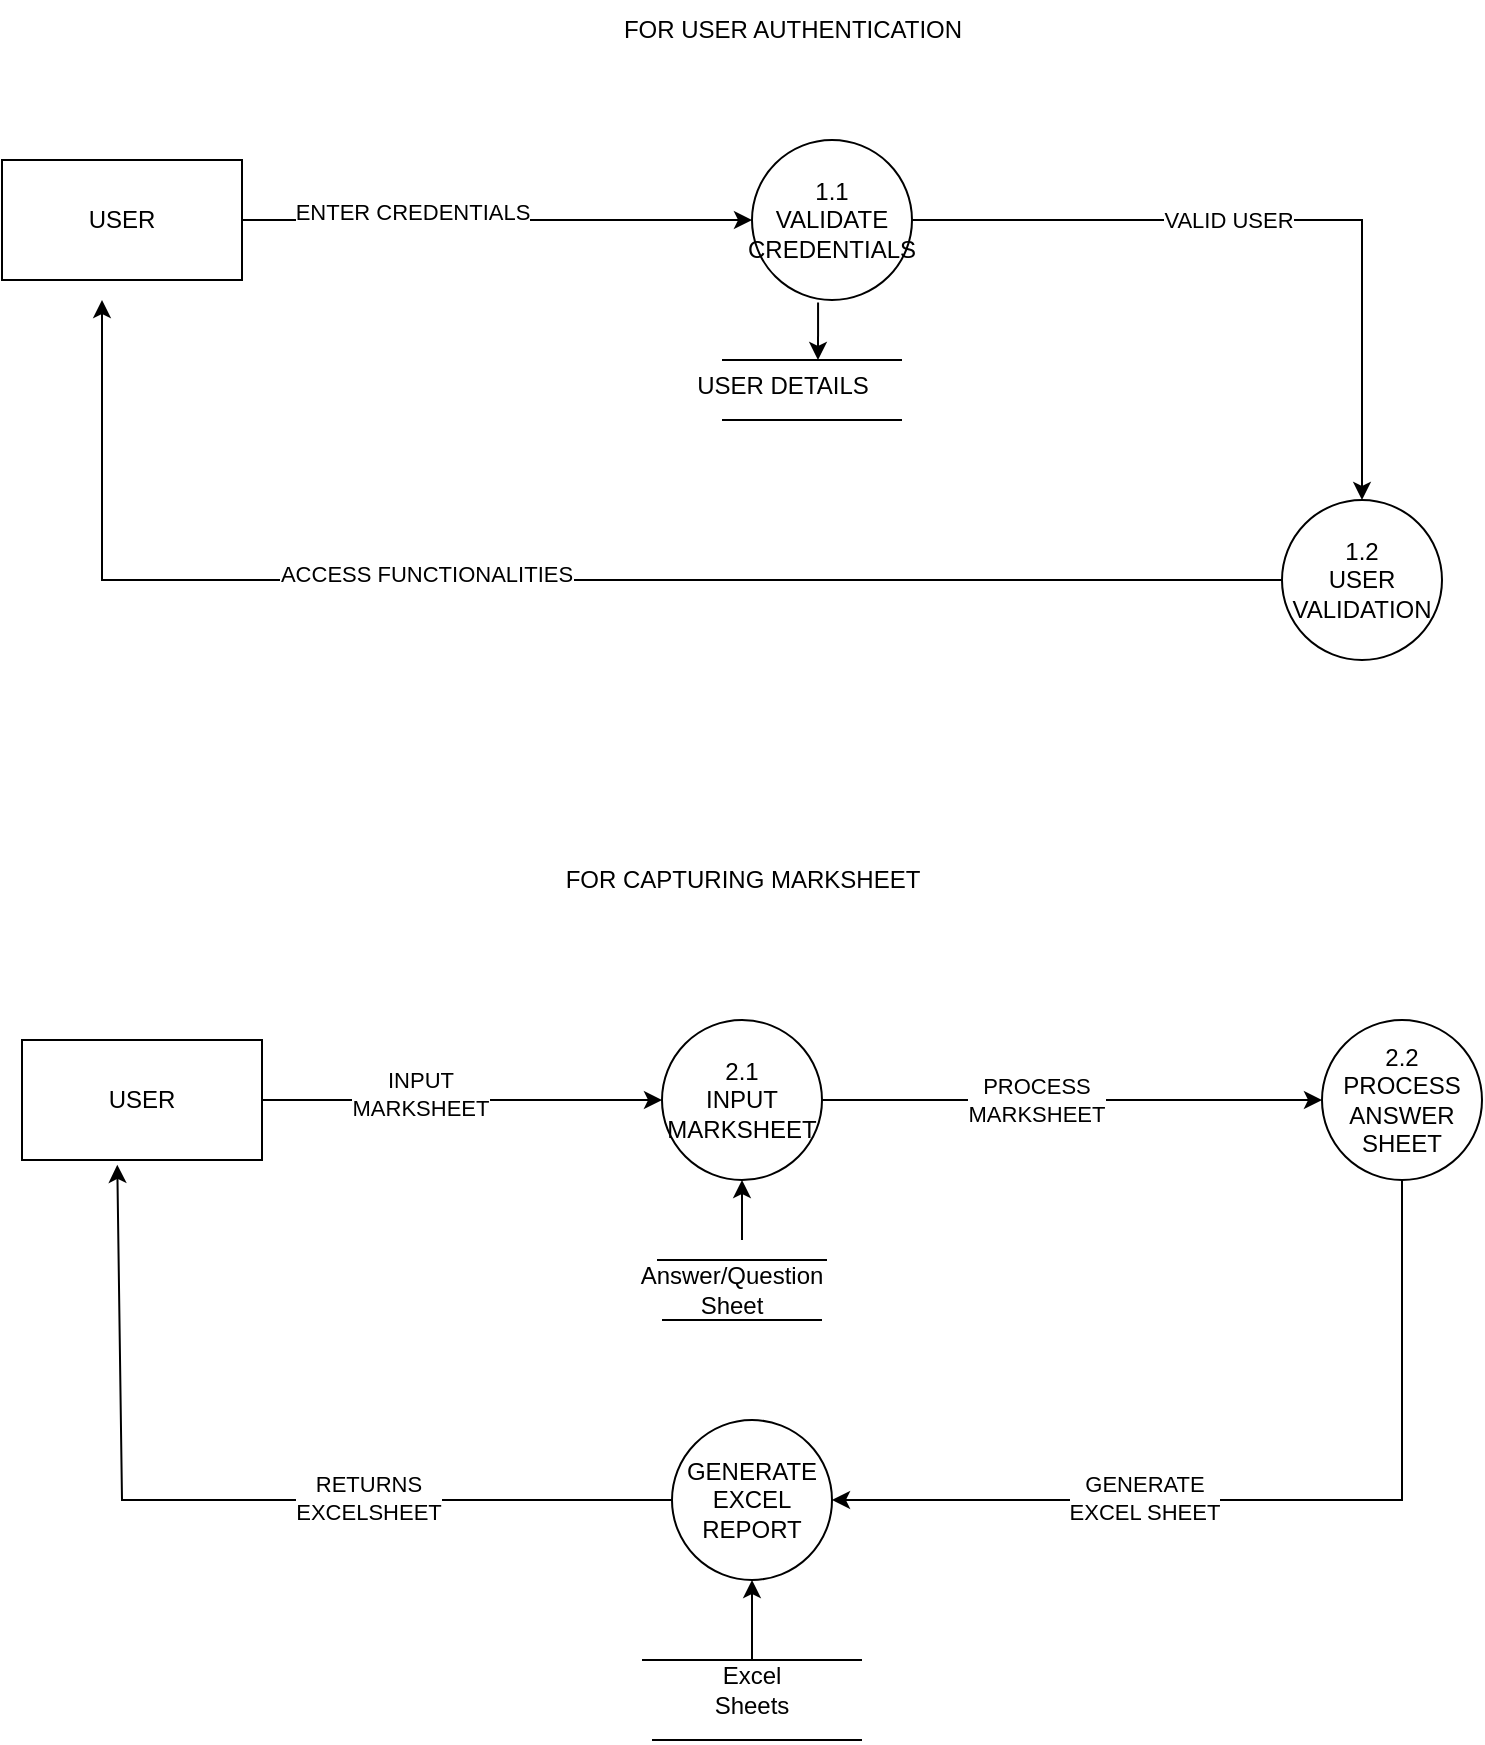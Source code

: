 <mxfile version="24.2.5" type="device">
  <diagram name="Page-1" id="mXu8Bdx9-RkKxB_SxGB9">
    <mxGraphModel dx="1290" dy="557" grid="1" gridSize="10" guides="1" tooltips="1" connect="1" arrows="1" fold="1" page="1" pageScale="1" pageWidth="850" pageHeight="1100" math="0" shadow="0">
      <root>
        <mxCell id="0" />
        <mxCell id="1" parent="0" />
        <mxCell id="CoWBIRe713oORsKSan8r-1" value="USER" style="rounded=0;whiteSpace=wrap;html=1;" parent="1" vertex="1">
          <mxGeometry x="10" y="190" width="120" height="60" as="geometry" />
        </mxCell>
        <mxCell id="CoWBIRe713oORsKSan8r-2" value="1.1&lt;div&gt;VALIDATE&lt;/div&gt;&lt;div&gt;CREDENTIALS&lt;/div&gt;" style="ellipse;whiteSpace=wrap;html=1;aspect=fixed;" parent="1" vertex="1">
          <mxGeometry x="385" y="180" width="80" height="80" as="geometry" />
        </mxCell>
        <mxCell id="CoWBIRe713oORsKSan8r-3" value="1.2&lt;div&gt;USER&lt;/div&gt;&lt;div&gt;VALIDATION&lt;/div&gt;" style="ellipse;whiteSpace=wrap;html=1;aspect=fixed;" parent="1" vertex="1">
          <mxGeometry x="650" y="360" width="80" height="80" as="geometry" />
        </mxCell>
        <mxCell id="CoWBIRe713oORsKSan8r-4" value="" style="endArrow=classic;html=1;rounded=0;entryX=0;entryY=0.5;entryDx=0;entryDy=0;" parent="1" source="CoWBIRe713oORsKSan8r-1" target="CoWBIRe713oORsKSan8r-2" edge="1">
          <mxGeometry width="50" height="50" relative="1" as="geometry">
            <mxPoint x="400" y="330" as="sourcePoint" />
            <mxPoint x="450" y="280" as="targetPoint" />
            <Array as="points">
              <mxPoint x="260" y="220" />
            </Array>
          </mxGeometry>
        </mxCell>
        <mxCell id="CoWBIRe713oORsKSan8r-7" value="ENTER CREDENTIALS" style="edgeLabel;html=1;align=center;verticalAlign=middle;resizable=0;points=[];" parent="CoWBIRe713oORsKSan8r-4" vertex="1" connectable="0">
          <mxGeometry x="-0.335" y="4" relative="1" as="geometry">
            <mxPoint as="offset" />
          </mxGeometry>
        </mxCell>
        <mxCell id="CoWBIRe713oORsKSan8r-5" value="" style="endArrow=classic;html=1;rounded=0;exitX=0;exitY=0.5;exitDx=0;exitDy=0;" parent="1" source="CoWBIRe713oORsKSan8r-3" edge="1">
          <mxGeometry width="50" height="50" relative="1" as="geometry">
            <mxPoint x="620" y="400" as="sourcePoint" />
            <mxPoint x="60" y="260" as="targetPoint" />
            <Array as="points">
              <mxPoint x="60" y="400" />
            </Array>
          </mxGeometry>
        </mxCell>
        <mxCell id="CoWBIRe713oORsKSan8r-6" value="ACCESS FUNCTIONALITIES" style="edgeLabel;html=1;align=center;verticalAlign=middle;resizable=0;points=[];" parent="CoWBIRe713oORsKSan8r-5" vertex="1" connectable="0">
          <mxGeometry x="0.173" y="-3" relative="1" as="geometry">
            <mxPoint as="offset" />
          </mxGeometry>
        </mxCell>
        <mxCell id="CoWBIRe713oORsKSan8r-8" value="" style="endArrow=classic;html=1;rounded=0;entryX=0.5;entryY=0;entryDx=0;entryDy=0;exitX=1;exitY=0.5;exitDx=0;exitDy=0;" parent="1" source="CoWBIRe713oORsKSan8r-2" target="CoWBIRe713oORsKSan8r-3" edge="1">
          <mxGeometry width="50" height="50" relative="1" as="geometry">
            <mxPoint x="465" y="230" as="sourcePoint" />
            <mxPoint x="515" y="180" as="targetPoint" />
            <Array as="points">
              <mxPoint x="690" y="220" />
            </Array>
          </mxGeometry>
        </mxCell>
        <mxCell id="CoWBIRe713oORsKSan8r-9" value="VALID USER" style="edgeLabel;html=1;align=center;verticalAlign=middle;resizable=0;points=[];" parent="CoWBIRe713oORsKSan8r-8" vertex="1" connectable="0">
          <mxGeometry x="-0.135" relative="1" as="geometry">
            <mxPoint as="offset" />
          </mxGeometry>
        </mxCell>
        <mxCell id="CoWBIRe713oORsKSan8r-10" value="FOR USER AUTHENTICATION" style="text;html=1;align=center;verticalAlign=middle;resizable=0;points=[];autosize=1;strokeColor=none;fillColor=none;" parent="1" vertex="1">
          <mxGeometry x="310" y="110" width="190" height="30" as="geometry" />
        </mxCell>
        <mxCell id="CoWBIRe713oORsKSan8r-11" value="FOR CAPTURING MARKSHEET" style="text;html=1;align=center;verticalAlign=middle;resizable=0;points=[];autosize=1;strokeColor=none;fillColor=none;" parent="1" vertex="1">
          <mxGeometry x="280" y="535" width="200" height="30" as="geometry" />
        </mxCell>
        <mxCell id="CoWBIRe713oORsKSan8r-12" value="USER" style="rounded=0;whiteSpace=wrap;html=1;" parent="1" vertex="1">
          <mxGeometry x="20" y="630" width="120" height="60" as="geometry" />
        </mxCell>
        <mxCell id="CoWBIRe713oORsKSan8r-13" value="" style="endArrow=none;html=1;rounded=0;" parent="1" edge="1">
          <mxGeometry width="50" height="50" relative="1" as="geometry">
            <mxPoint x="370" y="290" as="sourcePoint" />
            <mxPoint x="460" y="290" as="targetPoint" />
          </mxGeometry>
        </mxCell>
        <mxCell id="CoWBIRe713oORsKSan8r-14" value="" style="endArrow=none;html=1;rounded=0;" parent="1" edge="1">
          <mxGeometry width="50" height="50" relative="1" as="geometry">
            <mxPoint x="370" y="320" as="sourcePoint" />
            <mxPoint x="460" y="320" as="targetPoint" />
          </mxGeometry>
        </mxCell>
        <mxCell id="CoWBIRe713oORsKSan8r-15" value="" style="endArrow=classic;html=1;rounded=0;exitX=0.413;exitY=1.015;exitDx=0;exitDy=0;exitPerimeter=0;" parent="1" source="CoWBIRe713oORsKSan8r-2" edge="1">
          <mxGeometry width="50" height="50" relative="1" as="geometry">
            <mxPoint x="400" y="390" as="sourcePoint" />
            <mxPoint x="418" y="290" as="targetPoint" />
          </mxGeometry>
        </mxCell>
        <mxCell id="CoWBIRe713oORsKSan8r-16" value="USER DETAILS" style="text;html=1;align=center;verticalAlign=middle;resizable=0;points=[];autosize=1;strokeColor=none;fillColor=none;" parent="1" vertex="1">
          <mxGeometry x="345" y="288" width="110" height="30" as="geometry" />
        </mxCell>
        <mxCell id="CoWBIRe713oORsKSan8r-18" value="2.1&lt;div&gt;INPUT&lt;/div&gt;&lt;div&gt;MARKSHEET&lt;/div&gt;" style="ellipse;whiteSpace=wrap;html=1;aspect=fixed;" parent="1" vertex="1">
          <mxGeometry x="340" y="620" width="80" height="80" as="geometry" />
        </mxCell>
        <mxCell id="CoWBIRe713oORsKSan8r-19" value="GENERATE&lt;div&gt;EXCEL&lt;/div&gt;&lt;div&gt;REPORT&lt;/div&gt;" style="ellipse;whiteSpace=wrap;html=1;aspect=fixed;" parent="1" vertex="1">
          <mxGeometry x="345" y="820" width="80" height="80" as="geometry" />
        </mxCell>
        <mxCell id="CoWBIRe713oORsKSan8r-20" value="" style="endArrow=classic;html=1;rounded=0;exitX=1;exitY=0.5;exitDx=0;exitDy=0;entryX=0;entryY=0.5;entryDx=0;entryDy=0;" parent="1" source="CoWBIRe713oORsKSan8r-12" target="CoWBIRe713oORsKSan8r-18" edge="1">
          <mxGeometry width="50" height="50" relative="1" as="geometry">
            <mxPoint x="400" y="660" as="sourcePoint" />
            <mxPoint x="450" y="610" as="targetPoint" />
          </mxGeometry>
        </mxCell>
        <mxCell id="CoWBIRe713oORsKSan8r-25" value="INPUT&lt;div&gt;MARKSHEET&lt;/div&gt;" style="edgeLabel;html=1;align=center;verticalAlign=middle;resizable=0;points=[];" parent="CoWBIRe713oORsKSan8r-20" vertex="1" connectable="0">
          <mxGeometry x="-0.212" y="3" relative="1" as="geometry">
            <mxPoint as="offset" />
          </mxGeometry>
        </mxCell>
        <mxCell id="CoWBIRe713oORsKSan8r-21" value="" style="endArrow=classic;html=1;rounded=0;entryX=0.397;entryY=1.04;entryDx=0;entryDy=0;entryPerimeter=0;exitX=0;exitY=0.5;exitDx=0;exitDy=0;" parent="1" source="CoWBIRe713oORsKSan8r-19" target="CoWBIRe713oORsKSan8r-12" edge="1">
          <mxGeometry width="50" height="50" relative="1" as="geometry">
            <mxPoint x="300" y="850" as="sourcePoint" />
            <mxPoint x="350" y="800" as="targetPoint" />
            <Array as="points">
              <mxPoint x="70" y="860" />
            </Array>
          </mxGeometry>
        </mxCell>
        <mxCell id="CoWBIRe713oORsKSan8r-28" value="RETURNS&lt;div&gt;EXCELSHEET&lt;/div&gt;" style="edgeLabel;html=1;align=center;verticalAlign=middle;resizable=0;points=[];" parent="CoWBIRe713oORsKSan8r-21" vertex="1" connectable="0">
          <mxGeometry x="-0.313" y="-1" relative="1" as="geometry">
            <mxPoint as="offset" />
          </mxGeometry>
        </mxCell>
        <mxCell id="CoWBIRe713oORsKSan8r-22" value="2.2&lt;div&gt;PROCESS&lt;/div&gt;&lt;div&gt;ANSWER&lt;/div&gt;&lt;div&gt;SHEET&lt;/div&gt;" style="ellipse;whiteSpace=wrap;html=1;aspect=fixed;" parent="1" vertex="1">
          <mxGeometry x="670" y="620" width="80" height="80" as="geometry" />
        </mxCell>
        <mxCell id="CoWBIRe713oORsKSan8r-23" value="" style="endArrow=classic;html=1;rounded=0;exitX=1;exitY=0.5;exitDx=0;exitDy=0;" parent="1" source="CoWBIRe713oORsKSan8r-18" target="CoWBIRe713oORsKSan8r-22" edge="1">
          <mxGeometry width="50" height="50" relative="1" as="geometry">
            <mxPoint x="400" y="660" as="sourcePoint" />
            <mxPoint x="450" y="610" as="targetPoint" />
          </mxGeometry>
        </mxCell>
        <mxCell id="CoWBIRe713oORsKSan8r-26" value="PROCESS&lt;div&gt;MARKSHEET&lt;/div&gt;" style="edgeLabel;html=1;align=center;verticalAlign=middle;resizable=0;points=[];" parent="CoWBIRe713oORsKSan8r-23" vertex="1" connectable="0">
          <mxGeometry x="-0.146" relative="1" as="geometry">
            <mxPoint as="offset" />
          </mxGeometry>
        </mxCell>
        <mxCell id="CoWBIRe713oORsKSan8r-24" value="" style="endArrow=classic;html=1;rounded=0;entryX=1;entryY=0.5;entryDx=0;entryDy=0;" parent="1" target="CoWBIRe713oORsKSan8r-19" edge="1">
          <mxGeometry width="50" height="50" relative="1" as="geometry">
            <mxPoint x="710" y="700" as="sourcePoint" />
            <mxPoint x="760" y="650" as="targetPoint" />
            <Array as="points">
              <mxPoint x="710" y="860" />
            </Array>
          </mxGeometry>
        </mxCell>
        <mxCell id="CoWBIRe713oORsKSan8r-27" value="GENERATE&lt;div&gt;EXCEL SHEET&lt;/div&gt;" style="edgeLabel;html=1;align=center;verticalAlign=middle;resizable=0;points=[];" parent="CoWBIRe713oORsKSan8r-24" vertex="1" connectable="0">
          <mxGeometry x="0.299" y="-1" relative="1" as="geometry">
            <mxPoint as="offset" />
          </mxGeometry>
        </mxCell>
        <mxCell id="CoWBIRe713oORsKSan8r-29" value="" style="endArrow=none;html=1;rounded=0;" parent="1" edge="1">
          <mxGeometry width="50" height="50" relative="1" as="geometry">
            <mxPoint x="337.5" y="740" as="sourcePoint" />
            <mxPoint x="422.5" y="740" as="targetPoint" />
          </mxGeometry>
        </mxCell>
        <mxCell id="CoWBIRe713oORsKSan8r-30" value="" style="endArrow=none;html=1;rounded=0;" parent="1" edge="1">
          <mxGeometry width="50" height="50" relative="1" as="geometry">
            <mxPoint x="340" y="770" as="sourcePoint" />
            <mxPoint x="420" y="770" as="targetPoint" />
          </mxGeometry>
        </mxCell>
        <mxCell id="CoWBIRe713oORsKSan8r-32" value="" style="endArrow=classic;html=1;rounded=0;entryX=0.5;entryY=1;entryDx=0;entryDy=0;" parent="1" target="CoWBIRe713oORsKSan8r-18" edge="1">
          <mxGeometry width="50" height="50" relative="1" as="geometry">
            <mxPoint x="380" y="730" as="sourcePoint" />
            <mxPoint x="425" y="690" as="targetPoint" />
          </mxGeometry>
        </mxCell>
        <mxCell id="rLj8r7EhP7QJsFXhxsDO-3" value="" style="endArrow=none;html=1;rounded=0;" edge="1" parent="1">
          <mxGeometry width="50" height="50" relative="1" as="geometry">
            <mxPoint x="330" y="940" as="sourcePoint" />
            <mxPoint x="440" y="940" as="targetPoint" />
          </mxGeometry>
        </mxCell>
        <mxCell id="rLj8r7EhP7QJsFXhxsDO-4" value="" style="endArrow=none;html=1;rounded=0;" edge="1" parent="1">
          <mxGeometry width="50" height="50" relative="1" as="geometry">
            <mxPoint x="335" y="980" as="sourcePoint" />
            <mxPoint x="440" y="980" as="targetPoint" />
          </mxGeometry>
        </mxCell>
        <mxCell id="rLj8r7EhP7QJsFXhxsDO-5" value="" style="endArrow=classic;html=1;rounded=0;entryX=0.5;entryY=1;entryDx=0;entryDy=0;" edge="1" parent="1" target="CoWBIRe713oORsKSan8r-19">
          <mxGeometry width="50" height="50" relative="1" as="geometry">
            <mxPoint x="385" y="940" as="sourcePoint" />
            <mxPoint x="430" y="890" as="targetPoint" />
          </mxGeometry>
        </mxCell>
        <mxCell id="rLj8r7EhP7QJsFXhxsDO-6" value="Answer/Question Sheet" style="text;html=1;align=center;verticalAlign=middle;whiteSpace=wrap;rounded=0;" vertex="1" parent="1">
          <mxGeometry x="345" y="740" width="60" height="30" as="geometry" />
        </mxCell>
        <mxCell id="rLj8r7EhP7QJsFXhxsDO-7" value="Excel Sheets" style="text;html=1;align=center;verticalAlign=middle;whiteSpace=wrap;rounded=0;" vertex="1" parent="1">
          <mxGeometry x="355" y="940" width="60" height="30" as="geometry" />
        </mxCell>
      </root>
    </mxGraphModel>
  </diagram>
</mxfile>
